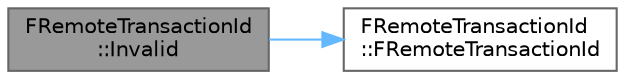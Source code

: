 digraph "FRemoteTransactionId::Invalid"
{
 // INTERACTIVE_SVG=YES
 // LATEX_PDF_SIZE
  bgcolor="transparent";
  edge [fontname=Helvetica,fontsize=10,labelfontname=Helvetica,labelfontsize=10];
  node [fontname=Helvetica,fontsize=10,shape=box,height=0.2,width=0.4];
  rankdir="LR";
  Node1 [id="Node000001",label="FRemoteTransactionId\l::Invalid",height=0.2,width=0.4,color="gray40", fillcolor="grey60", style="filled", fontcolor="black",tooltip=" "];
  Node1 -> Node2 [id="edge1_Node000001_Node000002",color="steelblue1",style="solid",tooltip=" "];
  Node2 [id="Node000002",label="FRemoteTransactionId\l::FRemoteTransactionId",height=0.2,width=0.4,color="grey40", fillcolor="white", style="filled",URL="$dc/d20/structFRemoteTransactionId.html#a1007ae1f81a8f7cfa87faa4172dff833",tooltip=" "];
}
